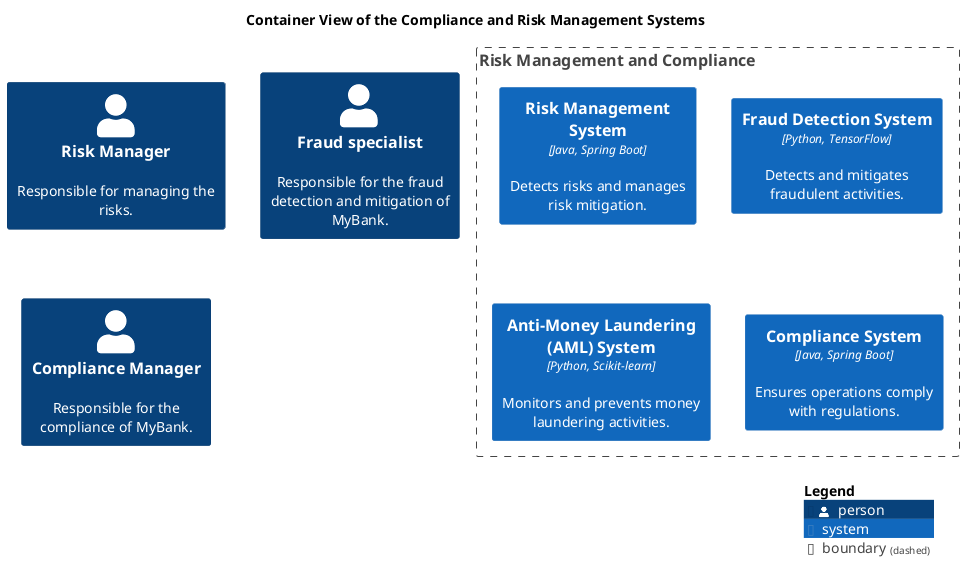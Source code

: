 @startuml container-view
!include <C4/C4_Container.puml>
!include <awslib14/AWSCommon>
!include <awslib14/AWSC4Integration>
!include <azure/AzureCommon>
!include <azure/AzureC4Integration>
!include <tupadr3/common>


LAYOUT_TOP_DOWN()




title Container View of the Compliance and Risk Management Systems
Person(mybank_compliance_riskManager, "Risk Manager", $descr="Responsible for managing the risks.")
Boundary(mybank_compliance_contextBoundary, "Risk Management and Compliance") {
  System(mybank_compliance_riskManagementSystem, "Risk Management System", $descr="Detects risks and manages risk mitigation.", $type="Java, Spring Boot")
  System(mybank_compliance_fraudDetectionSystem, "Fraud Detection System", $descr="Detects and mitigates fraudulent activities.", $type="Python, TensorFlow")
  System(mybank_compliance_amlSystem, "Anti-Money Laundering (AML) System", $descr="Monitors and prevents money laundering activities.", $type="Python, Scikit-learn")
  System(mybank_compliance_complianceSystem, "Compliance System", $descr="Ensures operations comply with regulations.", $type="Java, Spring Boot")
}
Person(mybank_compliance_fraudSpecialist, "Fraud specialist", $descr="Responsible for the fraud detection and mitigation of MyBank.")
Person(mybank_compliance_complianceManager, "Compliance Manager", $descr="Responsible for the compliance of MyBank.")
SHOW_LEGEND()
@enduml
